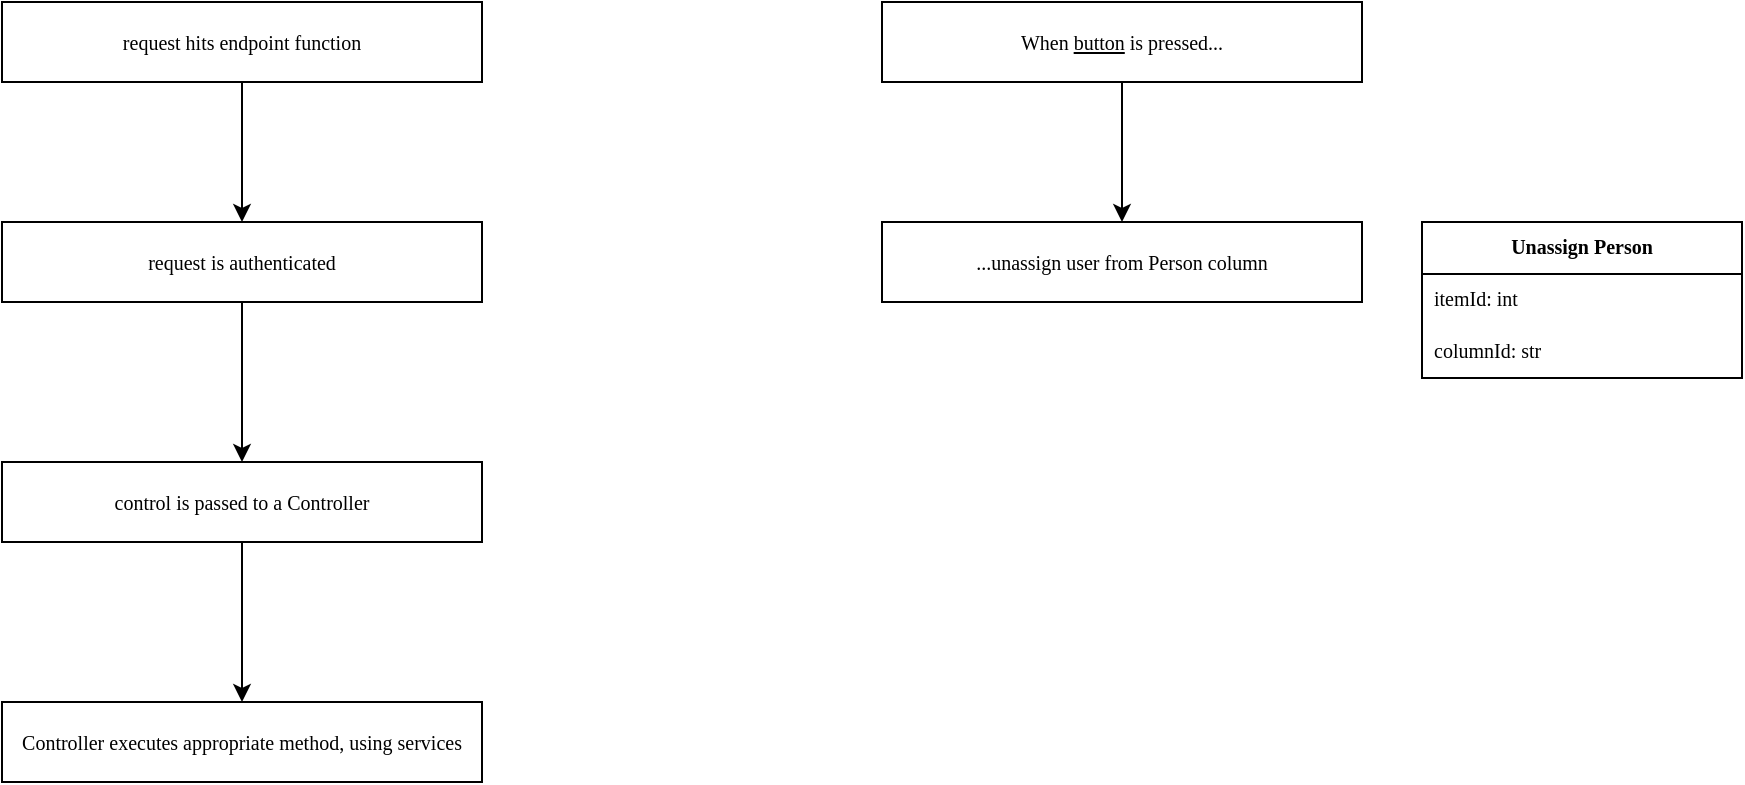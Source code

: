 <mxfile version="21.2.1" type="device" pages="2">
  <diagram name="Page-1" id="ErHbowz8T0tF9KOx9xvh">
    <mxGraphModel dx="1476" dy="400" grid="1" gridSize="10" guides="1" tooltips="1" connect="1" arrows="1" fold="1" page="0" pageScale="1" pageWidth="850" pageHeight="1100" math="0" shadow="0">
      <root>
        <mxCell id="0" />
        <mxCell id="1" parent="0" />
        <mxCell id="OP-uanLnD6wN9fvbGGnW-13" style="edgeStyle=orthogonalEdgeStyle;rounded=0;orthogonalLoop=1;jettySize=auto;html=1;fontFamily=Fira Code;fontSize=10;fontColor=default;" edge="1" parent="1" source="OP-uanLnD6wN9fvbGGnW-11" target="ZiichDDHRgYtZJM0teZT-1">
          <mxGeometry relative="1" as="geometry">
            <mxPoint x="-160" y="390" as="targetPoint" />
          </mxGeometry>
        </mxCell>
        <mxCell id="OP-uanLnD6wN9fvbGGnW-11" value="request hits endpoint function" style="rounded=0;whiteSpace=wrap;html=1;fontFamily=Fira Code;fontSize=10;" vertex="1" parent="1">
          <mxGeometry x="-480" y="370" width="240" height="40" as="geometry" />
        </mxCell>
        <mxCell id="ZiichDDHRgYtZJM0teZT-5" style="edgeStyle=orthogonalEdgeStyle;shape=connector;rounded=0;orthogonalLoop=1;jettySize=auto;html=1;labelBackgroundColor=default;strokeColor=default;fontFamily=Fira Code;fontSize=10;fontColor=default;endArrow=classic;" edge="1" parent="1" source="ZiichDDHRgYtZJM0teZT-1" target="ZiichDDHRgYtZJM0teZT-3">
          <mxGeometry relative="1" as="geometry" />
        </mxCell>
        <mxCell id="ZiichDDHRgYtZJM0teZT-1" value="request is authenticated" style="rounded=0;whiteSpace=wrap;html=1;fontFamily=Fira Code;fontSize=10;" vertex="1" parent="1">
          <mxGeometry x="-480" y="480" width="240" height="40" as="geometry" />
        </mxCell>
        <mxCell id="ZiichDDHRgYtZJM0teZT-7" style="edgeStyle=orthogonalEdgeStyle;shape=connector;rounded=0;orthogonalLoop=1;jettySize=auto;html=1;labelBackgroundColor=default;strokeColor=default;fontFamily=Fira Code;fontSize=10;fontColor=default;endArrow=classic;" edge="1" parent="1" source="ZiichDDHRgYtZJM0teZT-3" target="ZiichDDHRgYtZJM0teZT-6">
          <mxGeometry relative="1" as="geometry" />
        </mxCell>
        <mxCell id="ZiichDDHRgYtZJM0teZT-3" value="control is passed to a Controller" style="rounded=0;whiteSpace=wrap;html=1;fontFamily=Fira Code;fontSize=10;" vertex="1" parent="1">
          <mxGeometry x="-480" y="600" width="240" height="40" as="geometry" />
        </mxCell>
        <mxCell id="ZiichDDHRgYtZJM0teZT-6" value="Controller executes appropriate method, using services" style="rounded=0;whiteSpace=wrap;html=1;fontFamily=Fira Code;fontSize=10;" vertex="1" parent="1">
          <mxGeometry x="-480" y="720" width="240" height="40" as="geometry" />
        </mxCell>
        <mxCell id="ZiichDDHRgYtZJM0teZT-10" style="edgeStyle=orthogonalEdgeStyle;shape=connector;rounded=0;orthogonalLoop=1;jettySize=auto;html=1;labelBackgroundColor=default;strokeColor=default;fontFamily=Fira Code;fontSize=10;fontColor=default;endArrow=classic;" edge="1" parent="1" source="ZiichDDHRgYtZJM0teZT-8" target="ZiichDDHRgYtZJM0teZT-9">
          <mxGeometry relative="1" as="geometry" />
        </mxCell>
        <mxCell id="ZiichDDHRgYtZJM0teZT-8" value="When &lt;u&gt;button&lt;/u&gt; is pressed..." style="rounded=0;whiteSpace=wrap;html=1;fontFamily=Fira Code;fontSize=10;" vertex="1" parent="1">
          <mxGeometry x="-40" y="370" width="240" height="40" as="geometry" />
        </mxCell>
        <mxCell id="ZiichDDHRgYtZJM0teZT-9" value="...unassign user from Person column" style="rounded=0;whiteSpace=wrap;html=1;fontFamily=Fira Code;fontSize=10;" vertex="1" parent="1">
          <mxGeometry x="-40" y="480" width="240" height="40" as="geometry" />
        </mxCell>
        <mxCell id="ZiichDDHRgYtZJM0teZT-11" value="Unassign Person" style="swimlane;fontStyle=1;align=center;verticalAlign=top;childLayout=stackLayout;horizontal=1;startSize=26;horizontalStack=0;resizeParent=1;resizeParentMax=0;resizeLast=0;collapsible=1;marginBottom=0;whiteSpace=wrap;html=1;rounded=0;strokeColor=default;fontFamily=Fira Code;fontSize=10;fontColor=default;fillColor=default;" vertex="1" parent="1">
          <mxGeometry x="230" y="480" width="160" height="78" as="geometry" />
        </mxCell>
        <mxCell id="ZiichDDHRgYtZJM0teZT-12" value="itemId: int" style="text;strokeColor=none;fillColor=none;align=left;verticalAlign=top;spacingLeft=4;spacingRight=4;overflow=hidden;rotatable=0;points=[[0,0.5],[1,0.5]];portConstraint=eastwest;whiteSpace=wrap;html=1;fontSize=10;fontFamily=Fira Code;fontColor=default;" vertex="1" parent="ZiichDDHRgYtZJM0teZT-11">
          <mxGeometry y="26" width="160" height="26" as="geometry" />
        </mxCell>
        <mxCell id="ZiichDDHRgYtZJM0teZT-15" value="columnId: str" style="text;strokeColor=none;fillColor=none;align=left;verticalAlign=top;spacingLeft=4;spacingRight=4;overflow=hidden;rotatable=0;points=[[0,0.5],[1,0.5]];portConstraint=eastwest;whiteSpace=wrap;html=1;fontSize=10;fontFamily=Fira Code;fontColor=default;" vertex="1" parent="ZiichDDHRgYtZJM0teZT-11">
          <mxGeometry y="52" width="160" height="26" as="geometry" />
        </mxCell>
      </root>
    </mxGraphModel>
  </diagram>
  <diagram id="OIqw6ta5-Ems0p-rgSqh" name="Page-2">
    <mxGraphModel dx="1747" dy="560" grid="1" gridSize="10" guides="1" tooltips="1" connect="1" arrows="1" fold="1" page="0" pageScale="1" pageWidth="850" pageHeight="1100" math="0" shadow="0">
      <root>
        <mxCell id="0" />
        <mxCell id="1" parent="0" />
        <mxCell id="7qEOh4sPNsHpD3VL2-St-1" value="main" style="shape=umlLifeline;perimeter=lifelinePerimeter;whiteSpace=wrap;html=1;container=1;dropTarget=0;collapsible=0;recursiveResize=0;outlineConnect=0;portConstraint=eastwest;newEdgeStyle={&quot;edgeStyle&quot;:&quot;elbowEdgeStyle&quot;,&quot;elbow&quot;:&quot;vertical&quot;,&quot;curved&quot;:0,&quot;rounded&quot;:0};rounded=0;strokeColor=default;fontFamily=Fira Code;fontSize=8;fontColor=default;fillColor=default;snapToPoint=0;" vertex="1" parent="1">
          <mxGeometry x="-240" width="100" height="640" as="geometry" />
        </mxCell>
        <mxCell id="7qEOh4sPNsHpD3VL2-St-60" value="" style="html=1;points=[];perimeter=orthogonalPerimeter;outlineConnect=0;targetShapes=umlLifeline;portConstraint=eastwest;newEdgeStyle={&quot;edgeStyle&quot;:&quot;elbowEdgeStyle&quot;,&quot;elbow&quot;:&quot;vertical&quot;,&quot;curved&quot;:0,&quot;rounded&quot;:0};rounded=0;strokeColor=default;fontFamily=Fira Code;fontSize=6;fontColor=default;fillColor=default;" vertex="1" parent="7qEOh4sPNsHpD3VL2-St-1">
          <mxGeometry x="45" y="70" width="10" height="560" as="geometry" />
        </mxCell>
        <mxCell id="7qEOh4sPNsHpD3VL2-St-6" value="authentication" style="shape=umlLifeline;perimeter=lifelinePerimeter;whiteSpace=wrap;html=1;container=1;dropTarget=0;collapsible=0;recursiveResize=0;outlineConnect=0;portConstraint=eastwest;newEdgeStyle={&quot;edgeStyle&quot;:&quot;elbowEdgeStyle&quot;,&quot;elbow&quot;:&quot;vertical&quot;,&quot;curved&quot;:0,&quot;rounded&quot;:0};rounded=0;strokeColor=default;fontFamily=Fira Code;fontSize=8;fontColor=default;fillColor=default;snapToPoint=0;" vertex="1" parent="1">
          <mxGeometry x="-80" width="100" height="130" as="geometry" />
        </mxCell>
        <mxCell id="7qEOh4sPNsHpD3VL2-St-7" value="" style="html=1;points=[];perimeter=orthogonalPerimeter;outlineConnect=0;targetShapes=umlLifeline;portConstraint=eastwest;newEdgeStyle={&quot;edgeStyle&quot;:&quot;elbowEdgeStyle&quot;,&quot;elbow&quot;:&quot;vertical&quot;,&quot;curved&quot;:0,&quot;rounded&quot;:0};rounded=0;strokeColor=default;fontFamily=Fira Code;fontSize=8;fontColor=default;fillColor=default;" vertex="1" parent="7qEOh4sPNsHpD3VL2-St-6">
          <mxGeometry x="45" y="80" width="10" height="20" as="geometry" />
        </mxCell>
        <mxCell id="7qEOh4sPNsHpD3VL2-St-9" value="authenticate(request)" style="html=1;verticalAlign=bottom;endArrow=block;edgeStyle=elbowEdgeStyle;elbow=vertical;curved=0;rounded=0;fontFamily=Fira Code;fontSize=6;fontColor=default;align=left;" edge="1" parent="1" source="7qEOh4sPNsHpD3VL2-St-60" target="7qEOh4sPNsHpD3VL2-St-7">
          <mxGeometry x="-0.8" width="80" relative="1" as="geometry">
            <mxPoint x="-185" y="100" as="sourcePoint" />
            <mxPoint x="-90" y="90" as="targetPoint" />
            <Array as="points">
              <mxPoint x="-130" y="100" />
              <mxPoint x="-60" y="80" />
              <mxPoint x="-80" y="90" />
            </Array>
            <mxPoint as="offset" />
          </mxGeometry>
        </mxCell>
        <mxCell id="7qEOh4sPNsHpD3VL2-St-11" value="auth: AuthResponse" style="html=1;verticalAlign=bottom;endArrow=open;dashed=1;endSize=8;edgeStyle=elbowEdgeStyle;elbow=vertical;curved=0;rounded=0;labelBackgroundColor=default;strokeColor=default;fontFamily=Fira Code;fontSize=6;fontColor=default;shape=connector;align=right;" edge="1" parent="1" source="7qEOh4sPNsHpD3VL2-St-7" target="7qEOh4sPNsHpD3VL2-St-60">
          <mxGeometry x="-0.8" relative="1" as="geometry">
            <mxPoint x="-80" y="100" as="sourcePoint" />
            <mxPoint x="-185" y="130" as="targetPoint" />
            <Array as="points">
              <mxPoint x="-30" y="130" />
            </Array>
            <mxPoint as="offset" />
          </mxGeometry>
        </mxCell>
        <mxCell id="7qEOh4sPNsHpD3VL2-St-12" value="controller" style="shape=umlLifeline;perimeter=lifelinePerimeter;whiteSpace=wrap;html=1;container=1;dropTarget=0;collapsible=0;recursiveResize=0;outlineConnect=0;portConstraint=eastwest;newEdgeStyle={&quot;edgeStyle&quot;:&quot;elbowEdgeStyle&quot;,&quot;elbow&quot;:&quot;vertical&quot;,&quot;curved&quot;:0,&quot;rounded&quot;:0};rounded=0;strokeColor=default;fontFamily=Fira Code;fontSize=8;fontColor=default;fillColor=default;snapToPoint=0;" vertex="1" parent="1">
          <mxGeometry x="70" width="100" height="640" as="geometry" />
        </mxCell>
        <mxCell id="7qEOh4sPNsHpD3VL2-St-13" value="" style="html=1;points=[];perimeter=orthogonalPerimeter;outlineConnect=0;targetShapes=umlLifeline;portConstraint=eastwest;newEdgeStyle={&quot;edgeStyle&quot;:&quot;elbowEdgeStyle&quot;,&quot;elbow&quot;:&quot;vertical&quot;,&quot;curved&quot;:0,&quot;rounded&quot;:0};rounded=0;strokeColor=default;fontFamily=Fira Code;fontSize=8;fontColor=default;fillColor=default;" vertex="1" parent="7qEOh4sPNsHpD3VL2-St-12">
          <mxGeometry x="45" y="160" width="10" height="440" as="geometry" />
        </mxCell>
        <mxCell id="7qEOh4sPNsHpD3VL2-St-17" value="" style="html=1;points=[];perimeter=orthogonalPerimeter;outlineConnect=0;targetShapes=umlLifeline;portConstraint=eastwest;newEdgeStyle={&quot;edgeStyle&quot;:&quot;elbowEdgeStyle&quot;,&quot;elbow&quot;:&quot;vertical&quot;,&quot;curved&quot;:0,&quot;rounded&quot;:0};rounded=0;strokeColor=default;fontFamily=Fira Code;fontSize=8;fontColor=default;fillColor=default;" vertex="1" parent="7qEOh4sPNsHpD3VL2-St-12">
          <mxGeometry x="50" y="180" width="10" height="25" as="geometry" />
        </mxCell>
        <mxCell id="7qEOh4sPNsHpD3VL2-St-18" value="token: check_webtoken(auth)" style="html=1;align=left;spacingLeft=2;endArrow=block;rounded=0;edgeStyle=orthogonalEdgeStyle;curved=0;rounded=0;labelBackgroundColor=default;strokeColor=default;fontFamily=Fira Code;fontSize=6;fontColor=default;shape=connector;elbow=vertical;" edge="1" target="7qEOh4sPNsHpD3VL2-St-17" parent="7qEOh4sPNsHpD3VL2-St-12">
          <mxGeometry x="-0.002" relative="1" as="geometry">
            <mxPoint x="55" y="165" as="sourcePoint" />
            <Array as="points">
              <mxPoint x="85" y="165" />
              <mxPoint x="85" y="190" />
            </Array>
            <mxPoint as="offset" />
          </mxGeometry>
        </mxCell>
        <mxCell id="7qEOh4sPNsHpD3VL2-St-22" value="" style="html=1;points=[];perimeter=orthogonalPerimeter;outlineConnect=0;targetShapes=umlLifeline;portConstraint=eastwest;newEdgeStyle={&quot;edgeStyle&quot;:&quot;elbowEdgeStyle&quot;,&quot;elbow&quot;:&quot;vertical&quot;,&quot;curved&quot;:0,&quot;rounded&quot;:0};rounded=0;strokeColor=default;fontFamily=Fira Code;fontSize=8;fontColor=default;fillColor=default;" vertex="1" parent="7qEOh4sPNsHpD3VL2-St-12">
          <mxGeometry x="50" y="240" width="10" height="240" as="geometry" />
        </mxCell>
        <mxCell id="7qEOh4sPNsHpD3VL2-St-23" value="params: ServiceParams(request, token)&lt;br style=&quot;font-size: 6px;&quot;&gt;succeeded: await execute_on_button_pressed(params)" style="html=1;align=left;spacingLeft=2;endArrow=block;rounded=0;edgeStyle=orthogonalEdgeStyle;curved=0;rounded=0;labelBackgroundColor=default;strokeColor=default;fontFamily=Fira Code;fontSize=6;fontColor=default;shape=connector;elbow=vertical;" edge="1" target="7qEOh4sPNsHpD3VL2-St-22" parent="7qEOh4sPNsHpD3VL2-St-12">
          <mxGeometry relative="1" as="geometry">
            <mxPoint x="55" y="220" as="sourcePoint" />
            <Array as="points">
              <mxPoint x="85" y="250" />
            </Array>
          </mxGeometry>
        </mxCell>
        <mxCell id="7qEOh4sPNsHpD3VL2-St-14" value="await execute(request, auth, method: &#39;on_button_pressed&#39;)" style="html=1;verticalAlign=bottom;endArrow=block;edgeStyle=elbowEdgeStyle;elbow=vertical;curved=0;rounded=0;labelBackgroundColor=default;strokeColor=default;fontFamily=Fira Code;fontSize=6;fontColor=default;shape=connector;align=left;" edge="1" parent="1" target="7qEOh4sPNsHpD3VL2-St-13">
          <mxGeometry x="-0.9" width="80" relative="1" as="geometry">
            <mxPoint x="-185" y="160" as="sourcePoint" />
            <mxPoint x="-20" y="140" as="targetPoint" />
            <Array as="points">
              <mxPoint x="-140" y="160" />
              <mxPoint x="60" y="140" />
              <mxPoint x="40" y="130" />
              <mxPoint x="40" y="140" />
              <mxPoint x="10" y="120" />
            </Array>
            <mxPoint as="offset" />
          </mxGeometry>
        </mxCell>
        <mxCell id="7qEOh4sPNsHpD3VL2-St-19" value="response: ExecResponse(method, succeeded)" style="html=1;verticalAlign=bottom;endArrow=open;dashed=1;endSize=8;edgeStyle=elbowEdgeStyle;elbow=vertical;curved=0;rounded=0;labelBackgroundColor=default;strokeColor=default;fontFamily=Fira Code;fontSize=6;fontColor=default;shape=connector;align=right;" edge="1" parent="1" source="7qEOh4sPNsHpD3VL2-St-13" target="7qEOh4sPNsHpD3VL2-St-60">
          <mxGeometry x="-0.9" relative="1" as="geometry">
            <mxPoint x="90" y="210" as="sourcePoint" />
            <mxPoint x="-160" y="600" as="targetPoint" />
            <Array as="points">
              <mxPoint x="100" y="600" />
              <mxPoint y="580" />
              <mxPoint x="-80" y="710" />
              <mxPoint x="-40" y="570" />
              <mxPoint x="-40" y="360" />
              <mxPoint x="40" y="260" />
            </Array>
            <mxPoint as="offset" />
          </mxGeometry>
        </mxCell>
        <mxCell id="7qEOh4sPNsHpD3VL2-St-25" value="services" style="shape=umlLifeline;perimeter=lifelinePerimeter;whiteSpace=wrap;html=1;container=1;dropTarget=0;collapsible=0;recursiveResize=0;outlineConnect=0;portConstraint=eastwest;newEdgeStyle={&quot;edgeStyle&quot;:&quot;elbowEdgeStyle&quot;,&quot;elbow&quot;:&quot;vertical&quot;,&quot;curved&quot;:0,&quot;rounded&quot;:0};rounded=0;strokeColor=default;fontFamily=Fira Code;fontSize=8;fontColor=default;fillColor=default;" vertex="1" parent="1">
          <mxGeometry x="430" width="100" height="640" as="geometry" />
        </mxCell>
        <mxCell id="7qEOh4sPNsHpD3VL2-St-26" value="" style="html=1;points=[];perimeter=orthogonalPerimeter;outlineConnect=0;targetShapes=umlLifeline;portConstraint=eastwest;newEdgeStyle={&quot;edgeStyle&quot;:&quot;elbowEdgeStyle&quot;,&quot;elbow&quot;:&quot;vertical&quot;,&quot;curved&quot;:0,&quot;rounded&quot;:0};rounded=0;strokeColor=default;fontFamily=Fira Code;fontSize=8;fontColor=default;fillColor=default;" vertex="1" parent="7qEOh4sPNsHpD3VL2-St-25">
          <mxGeometry x="45" y="280" width="10" height="200" as="geometry" />
        </mxCell>
        <mxCell id="7qEOh4sPNsHpD3VL2-St-43" value="" style="html=1;points=[];perimeter=orthogonalPerimeter;outlineConnect=0;targetShapes=umlLifeline;portConstraint=eastwest;newEdgeStyle={&quot;edgeStyle&quot;:&quot;elbowEdgeStyle&quot;,&quot;elbow&quot;:&quot;vertical&quot;,&quot;curved&quot;:0,&quot;rounded&quot;:0};rounded=0;strokeColor=default;fontFamily=Fira Code;fontSize=6;fontColor=default;fillColor=default;" vertex="1" parent="7qEOh4sPNsHpD3VL2-St-25">
          <mxGeometry x="50" y="310" width="10" height="30" as="geometry" />
        </mxCell>
        <mxCell id="7qEOh4sPNsHpD3VL2-St-44" value="query: load_query(&#39;get_column_value&#39;)" style="html=1;align=left;spacingLeft=2;endArrow=block;rounded=0;edgeStyle=orthogonalEdgeStyle;curved=0;rounded=0;labelBackgroundColor=default;strokeColor=default;fontFamily=Fira Code;fontSize=6;fontColor=default;endSize=8;shape=connector;elbow=vertical;" edge="1" target="7qEOh4sPNsHpD3VL2-St-43" parent="7qEOh4sPNsHpD3VL2-St-25">
          <mxGeometry relative="1" as="geometry">
            <mxPoint x="55" y="290" as="sourcePoint" />
            <Array as="points">
              <mxPoint x="85" y="320" />
            </Array>
          </mxGeometry>
        </mxCell>
        <mxCell id="7qEOh4sPNsHpD3VL2-St-28" value="column_value: get_column_value(token, item_id, column_id: &#39;person&#39;)" style="html=1;verticalAlign=bottom;endArrow=block;edgeStyle=elbowEdgeStyle;elbow=vertical;curved=0;rounded=0;labelBackgroundColor=default;strokeColor=#C73500;fontFamily=Fira Code;fontSize=6;fontColor=default;shape=connector;align=left;fillColor=#fa6800;" edge="1" parent="1" source="7qEOh4sPNsHpD3VL2-St-22" target="7qEOh4sPNsHpD3VL2-St-26">
          <mxGeometry x="-0.916" width="80" relative="1" as="geometry">
            <mxPoint x="160" y="290" as="sourcePoint" />
            <mxPoint x="240" y="290" as="targetPoint" />
            <Array as="points">
              <mxPoint x="270" y="280" />
            </Array>
            <mxPoint as="offset" />
          </mxGeometry>
        </mxCell>
        <mxCell id="7qEOh4sPNsHpD3VL2-St-33" value="payload: (await params[&#39;request&#39;].json())[&#39;payload&#39;]&lt;br&gt;&lt;br&gt;token: params[&#39;token&#39;]&lt;br&gt;&lt;br&gt;fields: payload[&#39;inputFields&#39;]&lt;br&gt;&lt;br&gt;column_fields: { &lt;br&gt;&amp;nbsp; &amp;nbsp; &#39;board_id&#39;: fields[&#39;boardId&#39;],&lt;br&gt;&amp;nbsp; &amp;nbsp; &#39;item_id&#39;: fields[&#39;itemId&#39;],&lt;br&gt;}" style="shape=note2;boundedLbl=1;whiteSpace=wrap;html=1;size=10;verticalAlign=top;align=left;rounded=0;strokeColor=default;fontFamily=Fira Code;fontSize=6;fontColor=default;fillColor=default;" vertex="1" parent="1">
          <mxGeometry x="140" y="290" width="210" height="100" as="geometry" />
        </mxCell>
        <mxCell id="7qEOh4sPNsHpD3VL2-St-35" value="column_value: ServiceResult(succeeded, data: json.loads(value[&#39;value&#39;]))" style="html=1;verticalAlign=bottom;endArrow=open;dashed=1;endSize=8;edgeStyle=elbowEdgeStyle;elbow=vertical;curved=0;rounded=0;labelBackgroundColor=default;strokeColor=default;fontFamily=Fira Code;fontSize=6;fontColor=default;shape=connector;align=right;" edge="1" parent="1" source="7qEOh4sPNsHpD3VL2-St-26" target="7qEOh4sPNsHpD3VL2-St-22">
          <mxGeometry x="-0.913" relative="1" as="geometry">
            <mxPoint x="230" y="420" as="sourcePoint" />
            <mxPoint x="160" y="480" as="targetPoint" />
            <Array as="points">
              <mxPoint x="350" y="480" />
              <mxPoint x="230" y="570" />
              <mxPoint x="290" y="500" />
              <mxPoint x="370" y="420" />
            </Array>
            <mxPoint as="offset" />
          </mxGeometry>
        </mxCell>
        <mxCell id="7qEOh4sPNsHpD3VL2-St-36" value="query ($itemId: [Int], $columnId: [String] {&lt;br&gt;&amp;nbsp; items (ids: $itemId) {&lt;br&gt;&amp;nbsp; &amp;nbsp; column_values (ids: $columnId) {&lt;br&gt;&amp;nbsp; &amp;nbsp; &amp;nbsp; value&lt;br&gt;&amp;nbsp; &amp;nbsp; }&lt;br&gt;&amp;nbsp; }&lt;br&gt;}" style="shape=note2;boundedLbl=1;whiteSpace=wrap;html=1;size=10;verticalAlign=top;align=left;rounded=0;strokeColor=default;fontFamily=Fira Code;fontSize=6;fontColor=default;fillColor=default;" vertex="1" parent="1">
          <mxGeometry x="530" y="310" width="170" height="70" as="geometry" />
        </mxCell>
        <mxCell id="7qEOh4sPNsHpD3VL2-St-37" value="monday.com" style="shape=umlLifeline;perimeter=lifelinePerimeter;whiteSpace=wrap;html=1;container=1;dropTarget=0;collapsible=0;recursiveResize=0;outlineConnect=0;portConstraint=eastwest;newEdgeStyle={&quot;edgeStyle&quot;:&quot;elbowEdgeStyle&quot;,&quot;elbow&quot;:&quot;vertical&quot;,&quot;curved&quot;:0,&quot;rounded&quot;:0};rounded=0;strokeColor=default;fontFamily=Fira Code;fontSize=8;fontColor=default;fillColor=default;snapToPoint=0;" vertex="1" parent="1">
          <mxGeometry x="-460" width="100" height="640" as="geometry" />
        </mxCell>
        <mxCell id="7qEOh4sPNsHpD3VL2-St-59" value="" style="html=1;points=[];perimeter=orthogonalPerimeter;outlineConnect=0;targetShapes=umlLifeline;portConstraint=eastwest;newEdgeStyle={&quot;edgeStyle&quot;:&quot;elbowEdgeStyle&quot;,&quot;elbow&quot;:&quot;vertical&quot;,&quot;curved&quot;:0,&quot;rounded&quot;:0};rounded=0;strokeColor=default;fontFamily=Fira Code;fontSize=6;fontColor=default;fillColor=default;" vertex="1" parent="7qEOh4sPNsHpD3VL2-St-37">
          <mxGeometry x="45" y="70" width="10" height="560" as="geometry" />
        </mxCell>
        <mxCell id="7qEOh4sPNsHpD3VL2-St-41" value="POST /monday/execute/on-button-pressed" style="html=1;verticalAlign=bottom;endArrow=block;edgeStyle=elbowEdgeStyle;elbow=vertical;curved=0;rounded=0;dashed=1;labelBackgroundColor=default;strokeColor=default;fontFamily=Fira Code;fontSize=6;fontColor=default;endSize=8;shape=connector;align=left;" edge="1" parent="1" source="7qEOh4sPNsHpD3VL2-St-59" target="7qEOh4sPNsHpD3VL2-St-60">
          <mxGeometry x="-0.888" width="80" relative="1" as="geometry">
            <mxPoint x="-540" y="110" as="sourcePoint" />
            <mxPoint x="-195" y="70" as="targetPoint" />
            <Array as="points">
              <mxPoint x="-310" y="70" />
            </Array>
            <mxPoint as="offset" />
          </mxGeometry>
        </mxCell>
        <mxCell id="7qEOh4sPNsHpD3VL2-St-42" value="&lt;span style=&quot;color: rgb(240, 240, 240); font-family: &amp;quot;Fira Code&amp;quot;; font-size: 6px; font-style: normal; font-variant-ligatures: normal; font-variant-caps: normal; font-weight: 400; letter-spacing: normal; orphans: 2; text-indent: 0px; text-transform: none; widows: 2; word-spacing: 0px; -webkit-text-stroke-width: 0px; background-color: rgb(24, 20, 29); text-decoration-thickness: initial; text-decoration-style: initial; text-decoration-color: initial; float: none; display: inline !important;&quot;&gt;monday.api(query, **{ &#39;itemId&#39;: item_id, &#39;columnId&#39;: column_id })&lt;/span&gt;" style="html=1;verticalAlign=bottom;endArrow=block;edgeStyle=elbowEdgeStyle;elbow=vertical;curved=0;rounded=0;labelBackgroundColor=default;strokeColor=default;fontFamily=Fira Code;fontSize=6;fontColor=default;endSize=8;shape=connector;align=left;labelPosition=center;verticalLabelPosition=middle;" edge="1" parent="1" source="7qEOh4sPNsHpD3VL2-St-26" target="7qEOh4sPNsHpD3VL2-St-47">
          <mxGeometry x="-0.925" width="80" relative="1" as="geometry">
            <mxPoint x="220" y="430" as="sourcePoint" />
            <mxPoint x="795" y="410" as="targetPoint" />
            <Array as="points">
              <mxPoint x="610" y="410" />
            </Array>
            <mxPoint as="offset" />
          </mxGeometry>
        </mxCell>
        <mxCell id="7qEOh4sPNsHpD3VL2-St-46" value="MondayClient" style="shape=umlLifeline;perimeter=lifelinePerimeter;whiteSpace=wrap;html=1;container=1;dropTarget=0;collapsible=0;recursiveResize=0;outlineConnect=0;portConstraint=eastwest;newEdgeStyle={&quot;edgeStyle&quot;:&quot;elbowEdgeStyle&quot;,&quot;elbow&quot;:&quot;vertical&quot;,&quot;curved&quot;:0,&quot;rounded&quot;:0};rounded=0;strokeColor=default;fontFamily=Fira Code;fontSize=8;fontColor=default;fillColor=default;" vertex="1" parent="1">
          <mxGeometry x="720" width="100" height="640" as="geometry" />
        </mxCell>
        <mxCell id="7qEOh4sPNsHpD3VL2-St-47" value="" style="html=1;points=[];perimeter=orthogonalPerimeter;outlineConnect=0;targetShapes=umlLifeline;portConstraint=eastwest;newEdgeStyle={&quot;edgeStyle&quot;:&quot;elbowEdgeStyle&quot;,&quot;elbow&quot;:&quot;vertical&quot;,&quot;curved&quot;:0,&quot;rounded&quot;:0};rounded=0;strokeColor=default;fontFamily=Fira Code;fontSize=6;fontColor=default;fillColor=default;" vertex="1" parent="7qEOh4sPNsHpD3VL2-St-46">
          <mxGeometry x="45" y="400" width="10" height="30" as="geometry" />
        </mxCell>
        <mxCell id="7qEOh4sPNsHpD3VL2-St-49" value="Response" style="html=1;verticalAlign=bottom;endArrow=open;dashed=1;endSize=8;edgeStyle=elbowEdgeStyle;elbow=vertical;curved=0;rounded=0;labelBackgroundColor=default;strokeColor=default;fontFamily=Fira Code;fontSize=6;fontColor=default;shape=connector;align=right;" edge="1" parent="1" target="7qEOh4sPNsHpD3VL2-St-26">
          <mxGeometry x="-0.903" relative="1" as="geometry">
            <mxPoint x="795" y="450" as="sourcePoint" />
            <mxPoint x="620" y="450" as="targetPoint" />
            <Array as="points">
              <mxPoint x="660" y="450" />
            </Array>
            <mxPoint as="offset" />
          </mxGeometry>
        </mxCell>
        <mxCell id="7qEOh4sPNsHpD3VL2-St-50" value="data: QueryData(response.json()[&#39;data&#39;])&lt;br&gt;&lt;br&gt;item: ColumnData(data[&#39;items&#39;].pop())&lt;br&gt;&lt;br&gt;value: ValueData(items[&#39;column_values&#39;].pop())" style="shape=note2;boundedLbl=1;whiteSpace=wrap;html=1;size=10;verticalAlign=top;align=left;rounded=0;strokeColor=default;fontFamily=Fira Code;fontSize=6;fontColor=default;fillColor=default;" vertex="1" parent="1">
          <mxGeometry x="600" y="460" width="190" height="60" as="geometry" />
        </mxCell>
        <mxCell id="7qEOh4sPNsHpD3VL2-St-52" value="await delete_user(column_fields[&#39;item_id&#39;], person_ids)" style="html=1;verticalAlign=bottom;endArrow=block;edgeStyle=elbowEdgeStyle;elbow=vertical;curved=0;rounded=0;labelBackgroundColor=default;strokeColor=#C73500;fontFamily=Fira Code;fontSize=6;fontColor=default;endSize=8;shape=connector;align=left;fillColor=#fa6800;" edge="1" parent="1" source="7qEOh4sPNsHpD3VL2-St-13" target="7qEOh4sPNsHpD3VL2-St-25">
          <mxGeometry x="-0.903" width="80" relative="1" as="geometry">
            <mxPoint x="160" y="540" as="sourcePoint" />
            <mxPoint x="460" y="510" as="targetPoint" />
            <Array as="points">
              <mxPoint x="320" y="510" />
            </Array>
            <mxPoint as="offset" />
          </mxGeometry>
        </mxCell>
        <mxCell id="7qEOh4sPNsHpD3VL2-St-54" value="await unassign_person(token, column_fields[&#39;column_id&#39;], column_fields[&#39;item_id&#39;]" style="html=1;verticalAlign=bottom;endArrow=block;edgeStyle=elbowEdgeStyle;elbow=vertical;curved=0;rounded=0;labelBackgroundColor=default;strokeColor=#C73500;fontFamily=Fira Code;fontSize=6;fontColor=default;endSize=8;shape=connector;align=left;fillColor=#fa6800;" edge="1" parent="1" source="7qEOh4sPNsHpD3VL2-St-13" target="7qEOh4sPNsHpD3VL2-St-25">
          <mxGeometry x="-0.903" width="80" relative="1" as="geometry">
            <mxPoint x="135" y="540" as="sourcePoint" />
            <mxPoint x="460" y="540" as="targetPoint" />
            <Array as="points">
              <mxPoint x="330" y="540" />
            </Array>
            <mxPoint as="offset" />
          </mxGeometry>
        </mxCell>
        <mxCell id="7qEOh4sPNsHpD3VL2-St-55" value="succeeded: True" style="html=1;verticalAlign=bottom;endArrow=open;dashed=1;endSize=8;edgeStyle=elbowEdgeStyle;elbow=vertical;curved=0;rounded=0;labelBackgroundColor=default;strokeColor=default;fontFamily=Fira Code;fontSize=6;fontColor=default;shape=connector;align=right;" edge="1" parent="1" source="7qEOh4sPNsHpD3VL2-St-25" target="7qEOh4sPNsHpD3VL2-St-13">
          <mxGeometry x="-0.946" relative="1" as="geometry">
            <mxPoint x="460" y="570" as="sourcePoint" />
            <mxPoint x="280" y="580" as="targetPoint" />
            <Array as="points">
              <mxPoint x="250" y="570" />
              <mxPoint x="250" y="560" />
            </Array>
            <mxPoint as="offset" />
          </mxGeometry>
        </mxCell>
        <mxCell id="7qEOh4sPNsHpD3VL2-St-56" value="response" style="html=1;verticalAlign=bottom;endArrow=open;dashed=1;endSize=8;edgeStyle=elbowEdgeStyle;elbow=vertical;curved=0;rounded=0;labelBackgroundColor=default;strokeColor=default;fontFamily=Fira Code;fontSize=6;fontColor=default;shape=connector;align=right;" edge="1" parent="1" source="7qEOh4sPNsHpD3VL2-St-60" target="7qEOh4sPNsHpD3VL2-St-59">
          <mxGeometry x="-0.86" relative="1" as="geometry">
            <mxPoint x="-195" y="610" as="sourcePoint" />
            <mxPoint x="-390" y="630" as="targetPoint" />
            <Array as="points">
              <mxPoint x="-270" y="630" />
              <mxPoint x="-250" y="610" />
              <mxPoint x="-300" y="630" />
              <mxPoint x="-320" y="610" />
              <mxPoint x="-380" y="610" />
            </Array>
            <mxPoint as="offset" />
          </mxGeometry>
        </mxCell>
      </root>
    </mxGraphModel>
  </diagram>
</mxfile>

